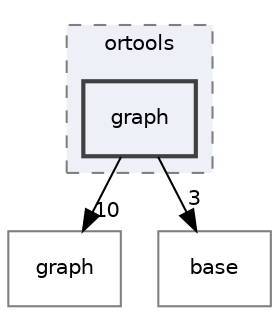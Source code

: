 digraph "graph"
{
 // LATEX_PDF_SIZE
  edge [fontname="Helvetica",fontsize="10",labelfontname="Helvetica",labelfontsize="10"];
  node [fontname="Helvetica",fontsize="10",shape=record];
  compound=true
  subgraph clusterdir_dd9e6105f85b4b8d1432afc92516bdf4 {
    graph [ bgcolor="#edf0f7", pencolor="grey50", style="filled,dashed,", label="ortools", fontname="Helvetica", fontsize="10", URL="dir_dd9e6105f85b4b8d1432afc92516bdf4.html"]
  dir_57289fd743fd8a5b5def0c441b0bd064 [shape=box, label="graph", style="filled,bold,", fillcolor="#edf0f7", color="grey25", URL="dir_57289fd743fd8a5b5def0c441b0bd064.html"];
  }
  dir_725f3a5915051842f84e3ea508be2a62 [shape=box, label="graph", style="", fillcolor="#edf0f7", color="grey50", URL="dir_725f3a5915051842f84e3ea508be2a62.html"];
  dir_8f9dc966244f4c6e9b2fa0dee1e4ef1a [shape=box, label="base", style="", fillcolor="#edf0f7", color="grey50", URL="dir_8f9dc966244f4c6e9b2fa0dee1e4ef1a.html"];
  dir_57289fd743fd8a5b5def0c441b0bd064->dir_725f3a5915051842f84e3ea508be2a62 [headlabel="10", labeldistance=1.5 headhref="dir_000014_000015.html"];
  dir_57289fd743fd8a5b5def0c441b0bd064->dir_8f9dc966244f4c6e9b2fa0dee1e4ef1a [headlabel="3", labeldistance=1.5 headhref="dir_000014_000002.html"];
}

